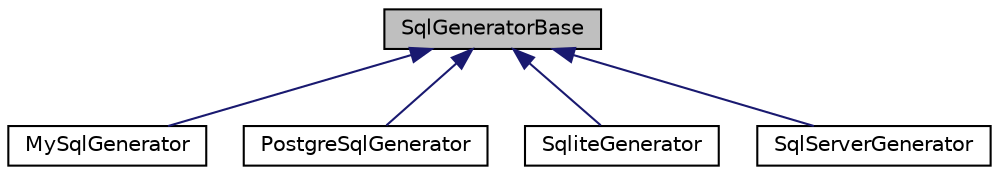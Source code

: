 digraph "SqlGeneratorBase"
{
  edge [fontname="Helvetica",fontsize="10",labelfontname="Helvetica",labelfontsize="10"];
  node [fontname="Helvetica",fontsize="10",shape=record];
  Node1 [label="SqlGeneratorBase",height=0.2,width=0.4,color="black", fillcolor="grey75", style="filled" fontcolor="black"];
  Node1 -> Node2 [dir="back",color="midnightblue",fontsize="10",style="solid",fontname="Helvetica"];
  Node2 [label="MySqlGenerator",height=0.2,width=0.4,color="black", fillcolor="white", style="filled",URL="$class_my_sql_generator.html"];
  Node1 -> Node3 [dir="back",color="midnightblue",fontsize="10",style="solid",fontname="Helvetica"];
  Node3 [label="PostgreSqlGenerator",height=0.2,width=0.4,color="black", fillcolor="white", style="filled",URL="$class_postgre_sql_generator.html"];
  Node1 -> Node4 [dir="back",color="midnightblue",fontsize="10",style="solid",fontname="Helvetica"];
  Node4 [label="SqliteGenerator",height=0.2,width=0.4,color="black", fillcolor="white", style="filled",URL="$class_sqlite_generator.html"];
  Node1 -> Node5 [dir="back",color="midnightblue",fontsize="10",style="solid",fontname="Helvetica"];
  Node5 [label="SqlServerGenerator",height=0.2,width=0.4,color="black", fillcolor="white", style="filled",URL="$class_sql_server_generator.html"];
}

